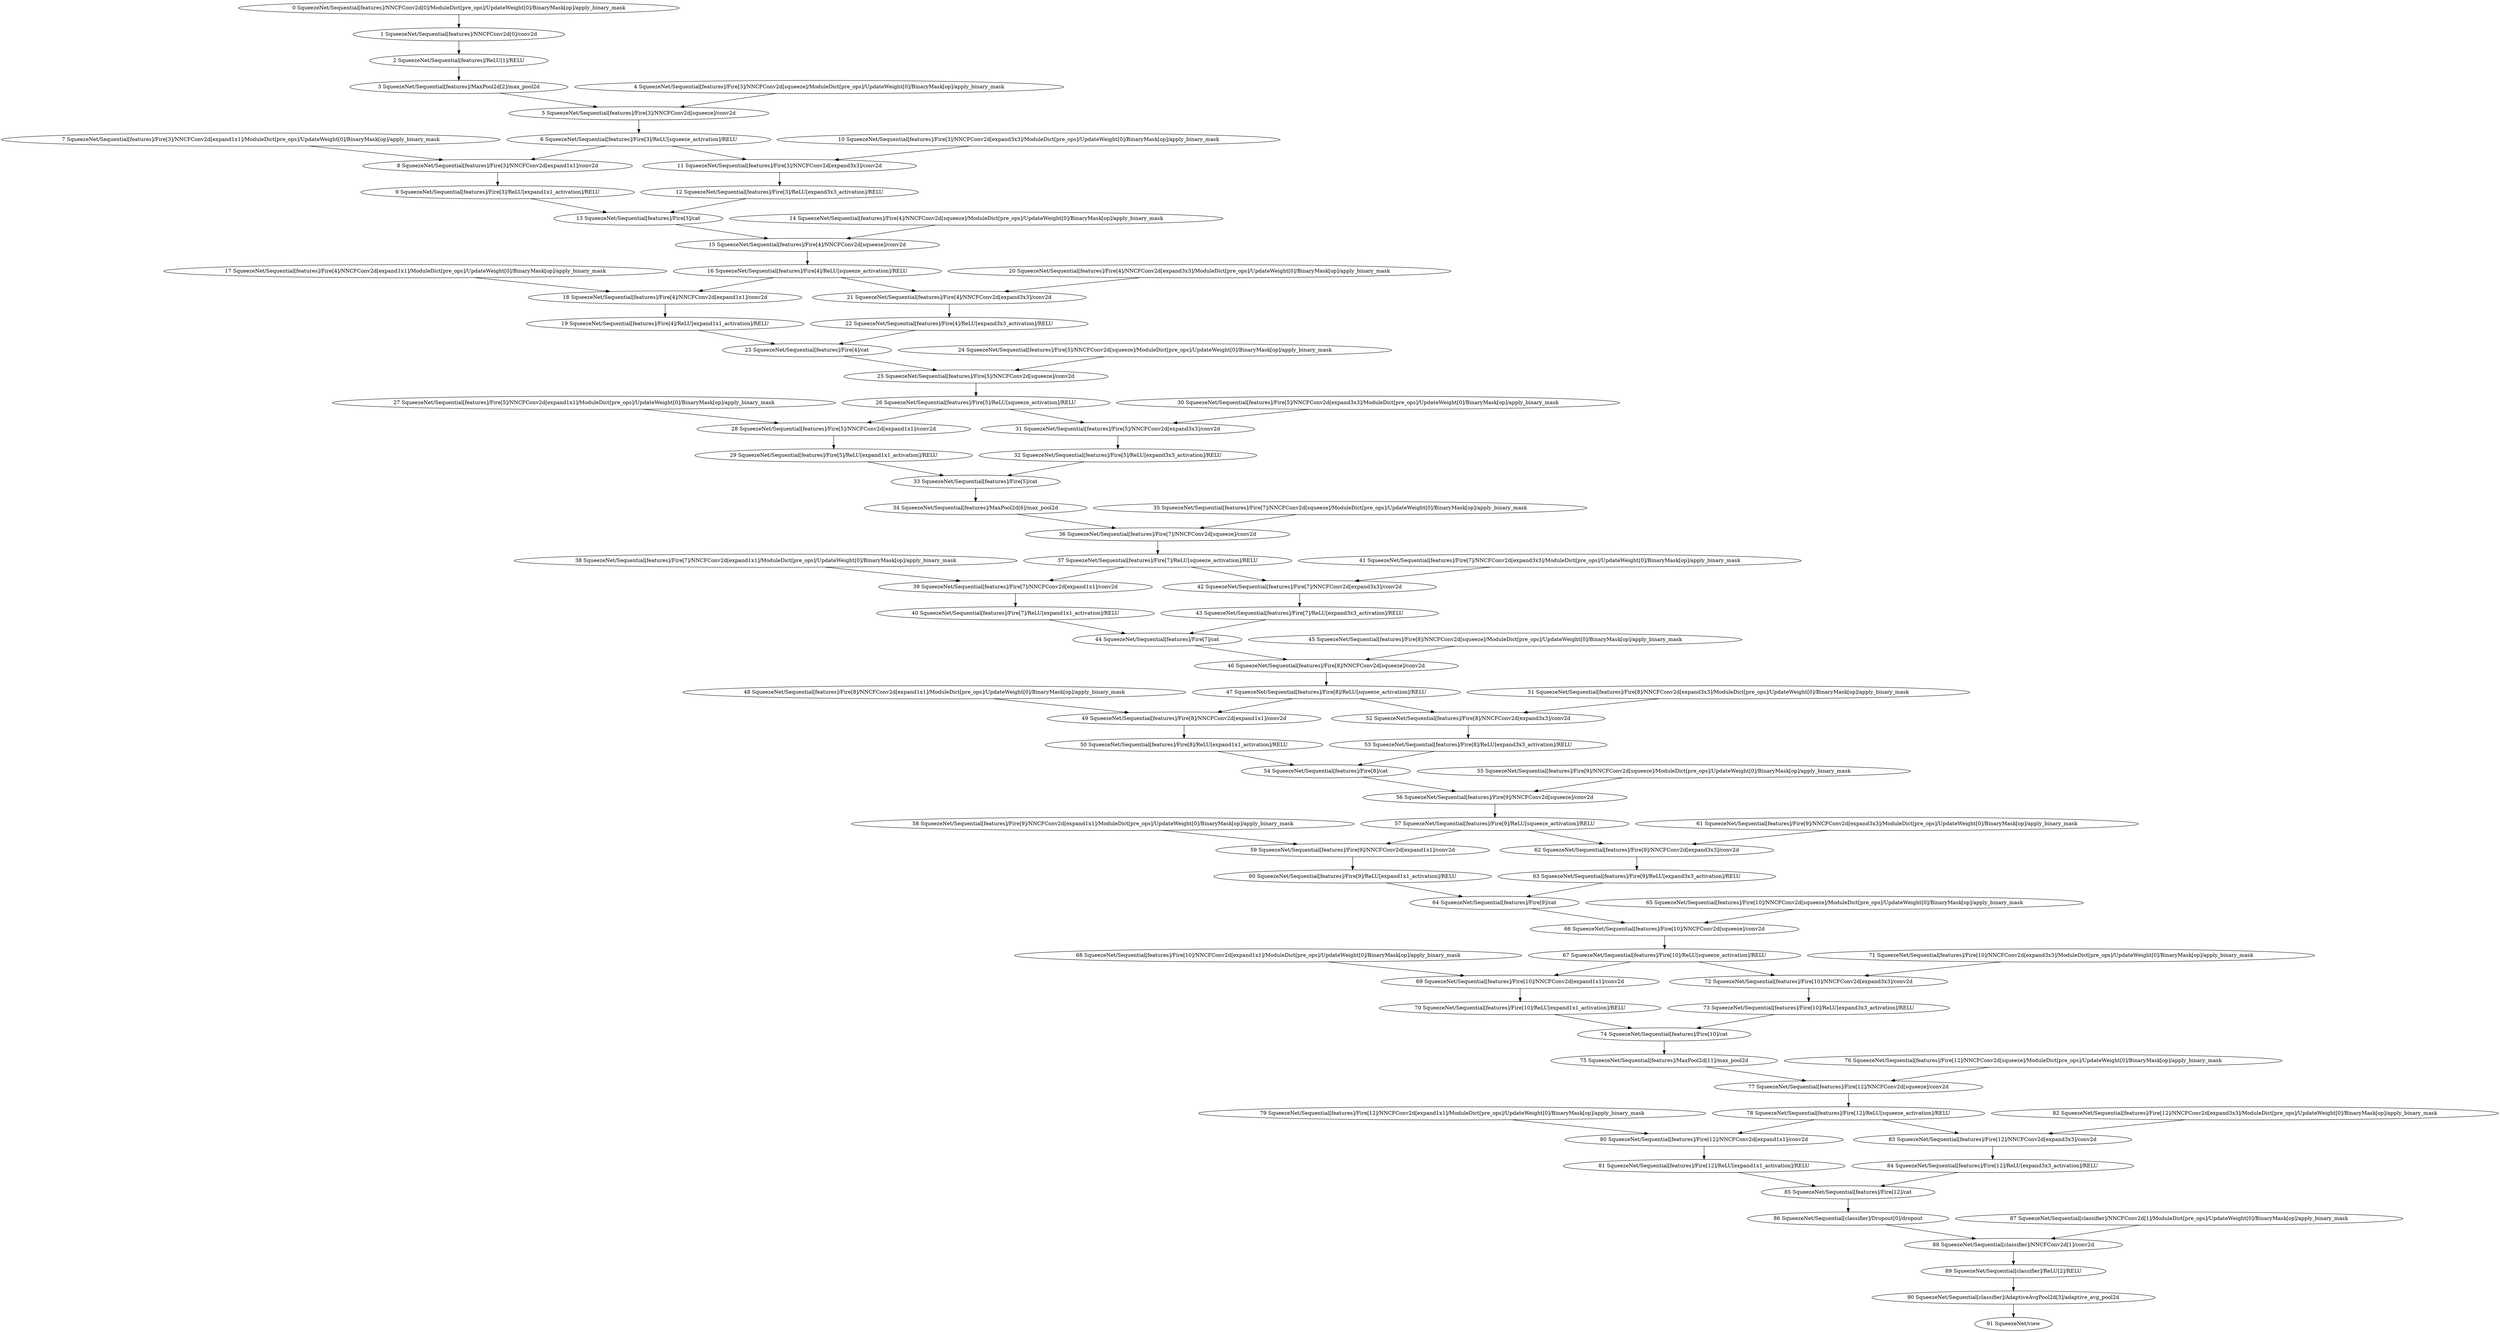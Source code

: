 strict digraph  {
"0 SqueezeNet/Sequential[features]/NNCFConv2d[0]/ModuleDict[pre_ops]/UpdateWeight[0]/BinaryMask[op]/apply_binary_mask" [id=0, scope="SqueezeNet/Sequential[features]/NNCFConv2d[0]/ModuleDict[pre_ops]/UpdateWeight[0]/BinaryMask[op]", type=apply_binary_mask];
"1 SqueezeNet/Sequential[features]/NNCFConv2d[0]/conv2d" [id=1, scope="SqueezeNet/Sequential[features]/NNCFConv2d[0]", type=conv2d];
"2 SqueezeNet/Sequential[features]/ReLU[1]/RELU" [id=2, scope="SqueezeNet/Sequential[features]/ReLU[1]", type=RELU];
"3 SqueezeNet/Sequential[features]/MaxPool2d[2]/max_pool2d" [id=3, scope="SqueezeNet/Sequential[features]/MaxPool2d[2]", type=max_pool2d];
"4 SqueezeNet/Sequential[features]/Fire[3]/NNCFConv2d[squeeze]/ModuleDict[pre_ops]/UpdateWeight[0]/BinaryMask[op]/apply_binary_mask" [id=4, scope="SqueezeNet/Sequential[features]/Fire[3]/NNCFConv2d[squeeze]/ModuleDict[pre_ops]/UpdateWeight[0]/BinaryMask[op]", type=apply_binary_mask];
"5 SqueezeNet/Sequential[features]/Fire[3]/NNCFConv2d[squeeze]/conv2d" [id=5, scope="SqueezeNet/Sequential[features]/Fire[3]/NNCFConv2d[squeeze]", type=conv2d];
"6 SqueezeNet/Sequential[features]/Fire[3]/ReLU[squeeze_activation]/RELU" [id=6, scope="SqueezeNet/Sequential[features]/Fire[3]/ReLU[squeeze_activation]", type=RELU];
"7 SqueezeNet/Sequential[features]/Fire[3]/NNCFConv2d[expand1x1]/ModuleDict[pre_ops]/UpdateWeight[0]/BinaryMask[op]/apply_binary_mask" [id=7, scope="SqueezeNet/Sequential[features]/Fire[3]/NNCFConv2d[expand1x1]/ModuleDict[pre_ops]/UpdateWeight[0]/BinaryMask[op]", type=apply_binary_mask];
"8 SqueezeNet/Sequential[features]/Fire[3]/NNCFConv2d[expand1x1]/conv2d" [id=8, scope="SqueezeNet/Sequential[features]/Fire[3]/NNCFConv2d[expand1x1]", type=conv2d];
"9 SqueezeNet/Sequential[features]/Fire[3]/ReLU[expand1x1_activation]/RELU" [id=9, scope="SqueezeNet/Sequential[features]/Fire[3]/ReLU[expand1x1_activation]", type=RELU];
"10 SqueezeNet/Sequential[features]/Fire[3]/NNCFConv2d[expand3x3]/ModuleDict[pre_ops]/UpdateWeight[0]/BinaryMask[op]/apply_binary_mask" [id=10, scope="SqueezeNet/Sequential[features]/Fire[3]/NNCFConv2d[expand3x3]/ModuleDict[pre_ops]/UpdateWeight[0]/BinaryMask[op]", type=apply_binary_mask];
"11 SqueezeNet/Sequential[features]/Fire[3]/NNCFConv2d[expand3x3]/conv2d" [id=11, scope="SqueezeNet/Sequential[features]/Fire[3]/NNCFConv2d[expand3x3]", type=conv2d];
"12 SqueezeNet/Sequential[features]/Fire[3]/ReLU[expand3x3_activation]/RELU" [id=12, scope="SqueezeNet/Sequential[features]/Fire[3]/ReLU[expand3x3_activation]", type=RELU];
"13 SqueezeNet/Sequential[features]/Fire[3]/cat" [id=13, scope="SqueezeNet/Sequential[features]/Fire[3]", type=cat];
"14 SqueezeNet/Sequential[features]/Fire[4]/NNCFConv2d[squeeze]/ModuleDict[pre_ops]/UpdateWeight[0]/BinaryMask[op]/apply_binary_mask" [id=14, scope="SqueezeNet/Sequential[features]/Fire[4]/NNCFConv2d[squeeze]/ModuleDict[pre_ops]/UpdateWeight[0]/BinaryMask[op]", type=apply_binary_mask];
"15 SqueezeNet/Sequential[features]/Fire[4]/NNCFConv2d[squeeze]/conv2d" [id=15, scope="SqueezeNet/Sequential[features]/Fire[4]/NNCFConv2d[squeeze]", type=conv2d];
"16 SqueezeNet/Sequential[features]/Fire[4]/ReLU[squeeze_activation]/RELU" [id=16, scope="SqueezeNet/Sequential[features]/Fire[4]/ReLU[squeeze_activation]", type=RELU];
"17 SqueezeNet/Sequential[features]/Fire[4]/NNCFConv2d[expand1x1]/ModuleDict[pre_ops]/UpdateWeight[0]/BinaryMask[op]/apply_binary_mask" [id=17, scope="SqueezeNet/Sequential[features]/Fire[4]/NNCFConv2d[expand1x1]/ModuleDict[pre_ops]/UpdateWeight[0]/BinaryMask[op]", type=apply_binary_mask];
"18 SqueezeNet/Sequential[features]/Fire[4]/NNCFConv2d[expand1x1]/conv2d" [id=18, scope="SqueezeNet/Sequential[features]/Fire[4]/NNCFConv2d[expand1x1]", type=conv2d];
"19 SqueezeNet/Sequential[features]/Fire[4]/ReLU[expand1x1_activation]/RELU" [id=19, scope="SqueezeNet/Sequential[features]/Fire[4]/ReLU[expand1x1_activation]", type=RELU];
"20 SqueezeNet/Sequential[features]/Fire[4]/NNCFConv2d[expand3x3]/ModuleDict[pre_ops]/UpdateWeight[0]/BinaryMask[op]/apply_binary_mask" [id=20, scope="SqueezeNet/Sequential[features]/Fire[4]/NNCFConv2d[expand3x3]/ModuleDict[pre_ops]/UpdateWeight[0]/BinaryMask[op]", type=apply_binary_mask];
"21 SqueezeNet/Sequential[features]/Fire[4]/NNCFConv2d[expand3x3]/conv2d" [id=21, scope="SqueezeNet/Sequential[features]/Fire[4]/NNCFConv2d[expand3x3]", type=conv2d];
"22 SqueezeNet/Sequential[features]/Fire[4]/ReLU[expand3x3_activation]/RELU" [id=22, scope="SqueezeNet/Sequential[features]/Fire[4]/ReLU[expand3x3_activation]", type=RELU];
"23 SqueezeNet/Sequential[features]/Fire[4]/cat" [id=23, scope="SqueezeNet/Sequential[features]/Fire[4]", type=cat];
"24 SqueezeNet/Sequential[features]/Fire[5]/NNCFConv2d[squeeze]/ModuleDict[pre_ops]/UpdateWeight[0]/BinaryMask[op]/apply_binary_mask" [id=24, scope="SqueezeNet/Sequential[features]/Fire[5]/NNCFConv2d[squeeze]/ModuleDict[pre_ops]/UpdateWeight[0]/BinaryMask[op]", type=apply_binary_mask];
"25 SqueezeNet/Sequential[features]/Fire[5]/NNCFConv2d[squeeze]/conv2d" [id=25, scope="SqueezeNet/Sequential[features]/Fire[5]/NNCFConv2d[squeeze]", type=conv2d];
"26 SqueezeNet/Sequential[features]/Fire[5]/ReLU[squeeze_activation]/RELU" [id=26, scope="SqueezeNet/Sequential[features]/Fire[5]/ReLU[squeeze_activation]", type=RELU];
"27 SqueezeNet/Sequential[features]/Fire[5]/NNCFConv2d[expand1x1]/ModuleDict[pre_ops]/UpdateWeight[0]/BinaryMask[op]/apply_binary_mask" [id=27, scope="SqueezeNet/Sequential[features]/Fire[5]/NNCFConv2d[expand1x1]/ModuleDict[pre_ops]/UpdateWeight[0]/BinaryMask[op]", type=apply_binary_mask];
"28 SqueezeNet/Sequential[features]/Fire[5]/NNCFConv2d[expand1x1]/conv2d" [id=28, scope="SqueezeNet/Sequential[features]/Fire[5]/NNCFConv2d[expand1x1]", type=conv2d];
"29 SqueezeNet/Sequential[features]/Fire[5]/ReLU[expand1x1_activation]/RELU" [id=29, scope="SqueezeNet/Sequential[features]/Fire[5]/ReLU[expand1x1_activation]", type=RELU];
"30 SqueezeNet/Sequential[features]/Fire[5]/NNCFConv2d[expand3x3]/ModuleDict[pre_ops]/UpdateWeight[0]/BinaryMask[op]/apply_binary_mask" [id=30, scope="SqueezeNet/Sequential[features]/Fire[5]/NNCFConv2d[expand3x3]/ModuleDict[pre_ops]/UpdateWeight[0]/BinaryMask[op]", type=apply_binary_mask];
"31 SqueezeNet/Sequential[features]/Fire[5]/NNCFConv2d[expand3x3]/conv2d" [id=31, scope="SqueezeNet/Sequential[features]/Fire[5]/NNCFConv2d[expand3x3]", type=conv2d];
"32 SqueezeNet/Sequential[features]/Fire[5]/ReLU[expand3x3_activation]/RELU" [id=32, scope="SqueezeNet/Sequential[features]/Fire[5]/ReLU[expand3x3_activation]", type=RELU];
"33 SqueezeNet/Sequential[features]/Fire[5]/cat" [id=33, scope="SqueezeNet/Sequential[features]/Fire[5]", type=cat];
"34 SqueezeNet/Sequential[features]/MaxPool2d[6]/max_pool2d" [id=34, scope="SqueezeNet/Sequential[features]/MaxPool2d[6]", type=max_pool2d];
"35 SqueezeNet/Sequential[features]/Fire[7]/NNCFConv2d[squeeze]/ModuleDict[pre_ops]/UpdateWeight[0]/BinaryMask[op]/apply_binary_mask" [id=35, scope="SqueezeNet/Sequential[features]/Fire[7]/NNCFConv2d[squeeze]/ModuleDict[pre_ops]/UpdateWeight[0]/BinaryMask[op]", type=apply_binary_mask];
"36 SqueezeNet/Sequential[features]/Fire[7]/NNCFConv2d[squeeze]/conv2d" [id=36, scope="SqueezeNet/Sequential[features]/Fire[7]/NNCFConv2d[squeeze]", type=conv2d];
"37 SqueezeNet/Sequential[features]/Fire[7]/ReLU[squeeze_activation]/RELU" [id=37, scope="SqueezeNet/Sequential[features]/Fire[7]/ReLU[squeeze_activation]", type=RELU];
"38 SqueezeNet/Sequential[features]/Fire[7]/NNCFConv2d[expand1x1]/ModuleDict[pre_ops]/UpdateWeight[0]/BinaryMask[op]/apply_binary_mask" [id=38, scope="SqueezeNet/Sequential[features]/Fire[7]/NNCFConv2d[expand1x1]/ModuleDict[pre_ops]/UpdateWeight[0]/BinaryMask[op]", type=apply_binary_mask];
"39 SqueezeNet/Sequential[features]/Fire[7]/NNCFConv2d[expand1x1]/conv2d" [id=39, scope="SqueezeNet/Sequential[features]/Fire[7]/NNCFConv2d[expand1x1]", type=conv2d];
"40 SqueezeNet/Sequential[features]/Fire[7]/ReLU[expand1x1_activation]/RELU" [id=40, scope="SqueezeNet/Sequential[features]/Fire[7]/ReLU[expand1x1_activation]", type=RELU];
"41 SqueezeNet/Sequential[features]/Fire[7]/NNCFConv2d[expand3x3]/ModuleDict[pre_ops]/UpdateWeight[0]/BinaryMask[op]/apply_binary_mask" [id=41, scope="SqueezeNet/Sequential[features]/Fire[7]/NNCFConv2d[expand3x3]/ModuleDict[pre_ops]/UpdateWeight[0]/BinaryMask[op]", type=apply_binary_mask];
"42 SqueezeNet/Sequential[features]/Fire[7]/NNCFConv2d[expand3x3]/conv2d" [id=42, scope="SqueezeNet/Sequential[features]/Fire[7]/NNCFConv2d[expand3x3]", type=conv2d];
"43 SqueezeNet/Sequential[features]/Fire[7]/ReLU[expand3x3_activation]/RELU" [id=43, scope="SqueezeNet/Sequential[features]/Fire[7]/ReLU[expand3x3_activation]", type=RELU];
"44 SqueezeNet/Sequential[features]/Fire[7]/cat" [id=44, scope="SqueezeNet/Sequential[features]/Fire[7]", type=cat];
"45 SqueezeNet/Sequential[features]/Fire[8]/NNCFConv2d[squeeze]/ModuleDict[pre_ops]/UpdateWeight[0]/BinaryMask[op]/apply_binary_mask" [id=45, scope="SqueezeNet/Sequential[features]/Fire[8]/NNCFConv2d[squeeze]/ModuleDict[pre_ops]/UpdateWeight[0]/BinaryMask[op]", type=apply_binary_mask];
"46 SqueezeNet/Sequential[features]/Fire[8]/NNCFConv2d[squeeze]/conv2d" [id=46, scope="SqueezeNet/Sequential[features]/Fire[8]/NNCFConv2d[squeeze]", type=conv2d];
"47 SqueezeNet/Sequential[features]/Fire[8]/ReLU[squeeze_activation]/RELU" [id=47, scope="SqueezeNet/Sequential[features]/Fire[8]/ReLU[squeeze_activation]", type=RELU];
"48 SqueezeNet/Sequential[features]/Fire[8]/NNCFConv2d[expand1x1]/ModuleDict[pre_ops]/UpdateWeight[0]/BinaryMask[op]/apply_binary_mask" [id=48, scope="SqueezeNet/Sequential[features]/Fire[8]/NNCFConv2d[expand1x1]/ModuleDict[pre_ops]/UpdateWeight[0]/BinaryMask[op]", type=apply_binary_mask];
"49 SqueezeNet/Sequential[features]/Fire[8]/NNCFConv2d[expand1x1]/conv2d" [id=49, scope="SqueezeNet/Sequential[features]/Fire[8]/NNCFConv2d[expand1x1]", type=conv2d];
"50 SqueezeNet/Sequential[features]/Fire[8]/ReLU[expand1x1_activation]/RELU" [id=50, scope="SqueezeNet/Sequential[features]/Fire[8]/ReLU[expand1x1_activation]", type=RELU];
"51 SqueezeNet/Sequential[features]/Fire[8]/NNCFConv2d[expand3x3]/ModuleDict[pre_ops]/UpdateWeight[0]/BinaryMask[op]/apply_binary_mask" [id=51, scope="SqueezeNet/Sequential[features]/Fire[8]/NNCFConv2d[expand3x3]/ModuleDict[pre_ops]/UpdateWeight[0]/BinaryMask[op]", type=apply_binary_mask];
"52 SqueezeNet/Sequential[features]/Fire[8]/NNCFConv2d[expand3x3]/conv2d" [id=52, scope="SqueezeNet/Sequential[features]/Fire[8]/NNCFConv2d[expand3x3]", type=conv2d];
"53 SqueezeNet/Sequential[features]/Fire[8]/ReLU[expand3x3_activation]/RELU" [id=53, scope="SqueezeNet/Sequential[features]/Fire[8]/ReLU[expand3x3_activation]", type=RELU];
"54 SqueezeNet/Sequential[features]/Fire[8]/cat" [id=54, scope="SqueezeNet/Sequential[features]/Fire[8]", type=cat];
"55 SqueezeNet/Sequential[features]/Fire[9]/NNCFConv2d[squeeze]/ModuleDict[pre_ops]/UpdateWeight[0]/BinaryMask[op]/apply_binary_mask" [id=55, scope="SqueezeNet/Sequential[features]/Fire[9]/NNCFConv2d[squeeze]/ModuleDict[pre_ops]/UpdateWeight[0]/BinaryMask[op]", type=apply_binary_mask];
"56 SqueezeNet/Sequential[features]/Fire[9]/NNCFConv2d[squeeze]/conv2d" [id=56, scope="SqueezeNet/Sequential[features]/Fire[9]/NNCFConv2d[squeeze]", type=conv2d];
"57 SqueezeNet/Sequential[features]/Fire[9]/ReLU[squeeze_activation]/RELU" [id=57, scope="SqueezeNet/Sequential[features]/Fire[9]/ReLU[squeeze_activation]", type=RELU];
"58 SqueezeNet/Sequential[features]/Fire[9]/NNCFConv2d[expand1x1]/ModuleDict[pre_ops]/UpdateWeight[0]/BinaryMask[op]/apply_binary_mask" [id=58, scope="SqueezeNet/Sequential[features]/Fire[9]/NNCFConv2d[expand1x1]/ModuleDict[pre_ops]/UpdateWeight[0]/BinaryMask[op]", type=apply_binary_mask];
"59 SqueezeNet/Sequential[features]/Fire[9]/NNCFConv2d[expand1x1]/conv2d" [id=59, scope="SqueezeNet/Sequential[features]/Fire[9]/NNCFConv2d[expand1x1]", type=conv2d];
"60 SqueezeNet/Sequential[features]/Fire[9]/ReLU[expand1x1_activation]/RELU" [id=60, scope="SqueezeNet/Sequential[features]/Fire[9]/ReLU[expand1x1_activation]", type=RELU];
"61 SqueezeNet/Sequential[features]/Fire[9]/NNCFConv2d[expand3x3]/ModuleDict[pre_ops]/UpdateWeight[0]/BinaryMask[op]/apply_binary_mask" [id=61, scope="SqueezeNet/Sequential[features]/Fire[9]/NNCFConv2d[expand3x3]/ModuleDict[pre_ops]/UpdateWeight[0]/BinaryMask[op]", type=apply_binary_mask];
"62 SqueezeNet/Sequential[features]/Fire[9]/NNCFConv2d[expand3x3]/conv2d" [id=62, scope="SqueezeNet/Sequential[features]/Fire[9]/NNCFConv2d[expand3x3]", type=conv2d];
"63 SqueezeNet/Sequential[features]/Fire[9]/ReLU[expand3x3_activation]/RELU" [id=63, scope="SqueezeNet/Sequential[features]/Fire[9]/ReLU[expand3x3_activation]", type=RELU];
"64 SqueezeNet/Sequential[features]/Fire[9]/cat" [id=64, scope="SqueezeNet/Sequential[features]/Fire[9]", type=cat];
"65 SqueezeNet/Sequential[features]/Fire[10]/NNCFConv2d[squeeze]/ModuleDict[pre_ops]/UpdateWeight[0]/BinaryMask[op]/apply_binary_mask" [id=65, scope="SqueezeNet/Sequential[features]/Fire[10]/NNCFConv2d[squeeze]/ModuleDict[pre_ops]/UpdateWeight[0]/BinaryMask[op]", type=apply_binary_mask];
"66 SqueezeNet/Sequential[features]/Fire[10]/NNCFConv2d[squeeze]/conv2d" [id=66, scope="SqueezeNet/Sequential[features]/Fire[10]/NNCFConv2d[squeeze]", type=conv2d];
"67 SqueezeNet/Sequential[features]/Fire[10]/ReLU[squeeze_activation]/RELU" [id=67, scope="SqueezeNet/Sequential[features]/Fire[10]/ReLU[squeeze_activation]", type=RELU];
"68 SqueezeNet/Sequential[features]/Fire[10]/NNCFConv2d[expand1x1]/ModuleDict[pre_ops]/UpdateWeight[0]/BinaryMask[op]/apply_binary_mask" [id=68, scope="SqueezeNet/Sequential[features]/Fire[10]/NNCFConv2d[expand1x1]/ModuleDict[pre_ops]/UpdateWeight[0]/BinaryMask[op]", type=apply_binary_mask];
"69 SqueezeNet/Sequential[features]/Fire[10]/NNCFConv2d[expand1x1]/conv2d" [id=69, scope="SqueezeNet/Sequential[features]/Fire[10]/NNCFConv2d[expand1x1]", type=conv2d];
"70 SqueezeNet/Sequential[features]/Fire[10]/ReLU[expand1x1_activation]/RELU" [id=70, scope="SqueezeNet/Sequential[features]/Fire[10]/ReLU[expand1x1_activation]", type=RELU];
"71 SqueezeNet/Sequential[features]/Fire[10]/NNCFConv2d[expand3x3]/ModuleDict[pre_ops]/UpdateWeight[0]/BinaryMask[op]/apply_binary_mask" [id=71, scope="SqueezeNet/Sequential[features]/Fire[10]/NNCFConv2d[expand3x3]/ModuleDict[pre_ops]/UpdateWeight[0]/BinaryMask[op]", type=apply_binary_mask];
"72 SqueezeNet/Sequential[features]/Fire[10]/NNCFConv2d[expand3x3]/conv2d" [id=72, scope="SqueezeNet/Sequential[features]/Fire[10]/NNCFConv2d[expand3x3]", type=conv2d];
"73 SqueezeNet/Sequential[features]/Fire[10]/ReLU[expand3x3_activation]/RELU" [id=73, scope="SqueezeNet/Sequential[features]/Fire[10]/ReLU[expand3x3_activation]", type=RELU];
"74 SqueezeNet/Sequential[features]/Fire[10]/cat" [id=74, scope="SqueezeNet/Sequential[features]/Fire[10]", type=cat];
"75 SqueezeNet/Sequential[features]/MaxPool2d[11]/max_pool2d" [id=75, scope="SqueezeNet/Sequential[features]/MaxPool2d[11]", type=max_pool2d];
"76 SqueezeNet/Sequential[features]/Fire[12]/NNCFConv2d[squeeze]/ModuleDict[pre_ops]/UpdateWeight[0]/BinaryMask[op]/apply_binary_mask" [id=76, scope="SqueezeNet/Sequential[features]/Fire[12]/NNCFConv2d[squeeze]/ModuleDict[pre_ops]/UpdateWeight[0]/BinaryMask[op]", type=apply_binary_mask];
"77 SqueezeNet/Sequential[features]/Fire[12]/NNCFConv2d[squeeze]/conv2d" [id=77, scope="SqueezeNet/Sequential[features]/Fire[12]/NNCFConv2d[squeeze]", type=conv2d];
"78 SqueezeNet/Sequential[features]/Fire[12]/ReLU[squeeze_activation]/RELU" [id=78, scope="SqueezeNet/Sequential[features]/Fire[12]/ReLU[squeeze_activation]", type=RELU];
"79 SqueezeNet/Sequential[features]/Fire[12]/NNCFConv2d[expand1x1]/ModuleDict[pre_ops]/UpdateWeight[0]/BinaryMask[op]/apply_binary_mask" [id=79, scope="SqueezeNet/Sequential[features]/Fire[12]/NNCFConv2d[expand1x1]/ModuleDict[pre_ops]/UpdateWeight[0]/BinaryMask[op]", type=apply_binary_mask];
"80 SqueezeNet/Sequential[features]/Fire[12]/NNCFConv2d[expand1x1]/conv2d" [id=80, scope="SqueezeNet/Sequential[features]/Fire[12]/NNCFConv2d[expand1x1]", type=conv2d];
"81 SqueezeNet/Sequential[features]/Fire[12]/ReLU[expand1x1_activation]/RELU" [id=81, scope="SqueezeNet/Sequential[features]/Fire[12]/ReLU[expand1x1_activation]", type=RELU];
"82 SqueezeNet/Sequential[features]/Fire[12]/NNCFConv2d[expand3x3]/ModuleDict[pre_ops]/UpdateWeight[0]/BinaryMask[op]/apply_binary_mask" [id=82, scope="SqueezeNet/Sequential[features]/Fire[12]/NNCFConv2d[expand3x3]/ModuleDict[pre_ops]/UpdateWeight[0]/BinaryMask[op]", type=apply_binary_mask];
"83 SqueezeNet/Sequential[features]/Fire[12]/NNCFConv2d[expand3x3]/conv2d" [id=83, scope="SqueezeNet/Sequential[features]/Fire[12]/NNCFConv2d[expand3x3]", type=conv2d];
"84 SqueezeNet/Sequential[features]/Fire[12]/ReLU[expand3x3_activation]/RELU" [id=84, scope="SqueezeNet/Sequential[features]/Fire[12]/ReLU[expand3x3_activation]", type=RELU];
"85 SqueezeNet/Sequential[features]/Fire[12]/cat" [id=85, scope="SqueezeNet/Sequential[features]/Fire[12]", type=cat];
"86 SqueezeNet/Sequential[classifier]/Dropout[0]/dropout" [id=86, scope="SqueezeNet/Sequential[classifier]/Dropout[0]", type=dropout];
"87 SqueezeNet/Sequential[classifier]/NNCFConv2d[1]/ModuleDict[pre_ops]/UpdateWeight[0]/BinaryMask[op]/apply_binary_mask" [id=87, scope="SqueezeNet/Sequential[classifier]/NNCFConv2d[1]/ModuleDict[pre_ops]/UpdateWeight[0]/BinaryMask[op]", type=apply_binary_mask];
"88 SqueezeNet/Sequential[classifier]/NNCFConv2d[1]/conv2d" [id=88, scope="SqueezeNet/Sequential[classifier]/NNCFConv2d[1]", type=conv2d];
"89 SqueezeNet/Sequential[classifier]/ReLU[2]/RELU" [id=89, scope="SqueezeNet/Sequential[classifier]/ReLU[2]", type=RELU];
"90 SqueezeNet/Sequential[classifier]/AdaptiveAvgPool2d[3]/adaptive_avg_pool2d" [id=90, scope="SqueezeNet/Sequential[classifier]/AdaptiveAvgPool2d[3]", type=adaptive_avg_pool2d];
"91 SqueezeNet/view" [id=91, scope=SqueezeNet, type=view];
"0 SqueezeNet/Sequential[features]/NNCFConv2d[0]/ModuleDict[pre_ops]/UpdateWeight[0]/BinaryMask[op]/apply_binary_mask" -> "1 SqueezeNet/Sequential[features]/NNCFConv2d[0]/conv2d";
"1 SqueezeNet/Sequential[features]/NNCFConv2d[0]/conv2d" -> "2 SqueezeNet/Sequential[features]/ReLU[1]/RELU";
"2 SqueezeNet/Sequential[features]/ReLU[1]/RELU" -> "3 SqueezeNet/Sequential[features]/MaxPool2d[2]/max_pool2d";
"3 SqueezeNet/Sequential[features]/MaxPool2d[2]/max_pool2d" -> "5 SqueezeNet/Sequential[features]/Fire[3]/NNCFConv2d[squeeze]/conv2d";
"4 SqueezeNet/Sequential[features]/Fire[3]/NNCFConv2d[squeeze]/ModuleDict[pre_ops]/UpdateWeight[0]/BinaryMask[op]/apply_binary_mask" -> "5 SqueezeNet/Sequential[features]/Fire[3]/NNCFConv2d[squeeze]/conv2d";
"5 SqueezeNet/Sequential[features]/Fire[3]/NNCFConv2d[squeeze]/conv2d" -> "6 SqueezeNet/Sequential[features]/Fire[3]/ReLU[squeeze_activation]/RELU";
"6 SqueezeNet/Sequential[features]/Fire[3]/ReLU[squeeze_activation]/RELU" -> "8 SqueezeNet/Sequential[features]/Fire[3]/NNCFConv2d[expand1x1]/conv2d";
"7 SqueezeNet/Sequential[features]/Fire[3]/NNCFConv2d[expand1x1]/ModuleDict[pre_ops]/UpdateWeight[0]/BinaryMask[op]/apply_binary_mask" -> "8 SqueezeNet/Sequential[features]/Fire[3]/NNCFConv2d[expand1x1]/conv2d";
"8 SqueezeNet/Sequential[features]/Fire[3]/NNCFConv2d[expand1x1]/conv2d" -> "9 SqueezeNet/Sequential[features]/Fire[3]/ReLU[expand1x1_activation]/RELU";
"6 SqueezeNet/Sequential[features]/Fire[3]/ReLU[squeeze_activation]/RELU" -> "11 SqueezeNet/Sequential[features]/Fire[3]/NNCFConv2d[expand3x3]/conv2d";
"9 SqueezeNet/Sequential[features]/Fire[3]/ReLU[expand1x1_activation]/RELU" -> "13 SqueezeNet/Sequential[features]/Fire[3]/cat";
"10 SqueezeNet/Sequential[features]/Fire[3]/NNCFConv2d[expand3x3]/ModuleDict[pre_ops]/UpdateWeight[0]/BinaryMask[op]/apply_binary_mask" -> "11 SqueezeNet/Sequential[features]/Fire[3]/NNCFConv2d[expand3x3]/conv2d";
"11 SqueezeNet/Sequential[features]/Fire[3]/NNCFConv2d[expand3x3]/conv2d" -> "12 SqueezeNet/Sequential[features]/Fire[3]/ReLU[expand3x3_activation]/RELU";
"12 SqueezeNet/Sequential[features]/Fire[3]/ReLU[expand3x3_activation]/RELU" -> "13 SqueezeNet/Sequential[features]/Fire[3]/cat";
"13 SqueezeNet/Sequential[features]/Fire[3]/cat" -> "15 SqueezeNet/Sequential[features]/Fire[4]/NNCFConv2d[squeeze]/conv2d";
"14 SqueezeNet/Sequential[features]/Fire[4]/NNCFConv2d[squeeze]/ModuleDict[pre_ops]/UpdateWeight[0]/BinaryMask[op]/apply_binary_mask" -> "15 SqueezeNet/Sequential[features]/Fire[4]/NNCFConv2d[squeeze]/conv2d";
"15 SqueezeNet/Sequential[features]/Fire[4]/NNCFConv2d[squeeze]/conv2d" -> "16 SqueezeNet/Sequential[features]/Fire[4]/ReLU[squeeze_activation]/RELU";
"16 SqueezeNet/Sequential[features]/Fire[4]/ReLU[squeeze_activation]/RELU" -> "18 SqueezeNet/Sequential[features]/Fire[4]/NNCFConv2d[expand1x1]/conv2d";
"16 SqueezeNet/Sequential[features]/Fire[4]/ReLU[squeeze_activation]/RELU" -> "21 SqueezeNet/Sequential[features]/Fire[4]/NNCFConv2d[expand3x3]/conv2d";
"17 SqueezeNet/Sequential[features]/Fire[4]/NNCFConv2d[expand1x1]/ModuleDict[pre_ops]/UpdateWeight[0]/BinaryMask[op]/apply_binary_mask" -> "18 SqueezeNet/Sequential[features]/Fire[4]/NNCFConv2d[expand1x1]/conv2d";
"18 SqueezeNet/Sequential[features]/Fire[4]/NNCFConv2d[expand1x1]/conv2d" -> "19 SqueezeNet/Sequential[features]/Fire[4]/ReLU[expand1x1_activation]/RELU";
"19 SqueezeNet/Sequential[features]/Fire[4]/ReLU[expand1x1_activation]/RELU" -> "23 SqueezeNet/Sequential[features]/Fire[4]/cat";
"20 SqueezeNet/Sequential[features]/Fire[4]/NNCFConv2d[expand3x3]/ModuleDict[pre_ops]/UpdateWeight[0]/BinaryMask[op]/apply_binary_mask" -> "21 SqueezeNet/Sequential[features]/Fire[4]/NNCFConv2d[expand3x3]/conv2d";
"21 SqueezeNet/Sequential[features]/Fire[4]/NNCFConv2d[expand3x3]/conv2d" -> "22 SqueezeNet/Sequential[features]/Fire[4]/ReLU[expand3x3_activation]/RELU";
"22 SqueezeNet/Sequential[features]/Fire[4]/ReLU[expand3x3_activation]/RELU" -> "23 SqueezeNet/Sequential[features]/Fire[4]/cat";
"23 SqueezeNet/Sequential[features]/Fire[4]/cat" -> "25 SqueezeNet/Sequential[features]/Fire[5]/NNCFConv2d[squeeze]/conv2d";
"24 SqueezeNet/Sequential[features]/Fire[5]/NNCFConv2d[squeeze]/ModuleDict[pre_ops]/UpdateWeight[0]/BinaryMask[op]/apply_binary_mask" -> "25 SqueezeNet/Sequential[features]/Fire[5]/NNCFConv2d[squeeze]/conv2d";
"25 SqueezeNet/Sequential[features]/Fire[5]/NNCFConv2d[squeeze]/conv2d" -> "26 SqueezeNet/Sequential[features]/Fire[5]/ReLU[squeeze_activation]/RELU";
"26 SqueezeNet/Sequential[features]/Fire[5]/ReLU[squeeze_activation]/RELU" -> "28 SqueezeNet/Sequential[features]/Fire[5]/NNCFConv2d[expand1x1]/conv2d";
"26 SqueezeNet/Sequential[features]/Fire[5]/ReLU[squeeze_activation]/RELU" -> "31 SqueezeNet/Sequential[features]/Fire[5]/NNCFConv2d[expand3x3]/conv2d";
"27 SqueezeNet/Sequential[features]/Fire[5]/NNCFConv2d[expand1x1]/ModuleDict[pre_ops]/UpdateWeight[0]/BinaryMask[op]/apply_binary_mask" -> "28 SqueezeNet/Sequential[features]/Fire[5]/NNCFConv2d[expand1x1]/conv2d";
"28 SqueezeNet/Sequential[features]/Fire[5]/NNCFConv2d[expand1x1]/conv2d" -> "29 SqueezeNet/Sequential[features]/Fire[5]/ReLU[expand1x1_activation]/RELU";
"29 SqueezeNet/Sequential[features]/Fire[5]/ReLU[expand1x1_activation]/RELU" -> "33 SqueezeNet/Sequential[features]/Fire[5]/cat";
"30 SqueezeNet/Sequential[features]/Fire[5]/NNCFConv2d[expand3x3]/ModuleDict[pre_ops]/UpdateWeight[0]/BinaryMask[op]/apply_binary_mask" -> "31 SqueezeNet/Sequential[features]/Fire[5]/NNCFConv2d[expand3x3]/conv2d";
"31 SqueezeNet/Sequential[features]/Fire[5]/NNCFConv2d[expand3x3]/conv2d" -> "32 SqueezeNet/Sequential[features]/Fire[5]/ReLU[expand3x3_activation]/RELU";
"32 SqueezeNet/Sequential[features]/Fire[5]/ReLU[expand3x3_activation]/RELU" -> "33 SqueezeNet/Sequential[features]/Fire[5]/cat";
"33 SqueezeNet/Sequential[features]/Fire[5]/cat" -> "34 SqueezeNet/Sequential[features]/MaxPool2d[6]/max_pool2d";
"34 SqueezeNet/Sequential[features]/MaxPool2d[6]/max_pool2d" -> "36 SqueezeNet/Sequential[features]/Fire[7]/NNCFConv2d[squeeze]/conv2d";
"35 SqueezeNet/Sequential[features]/Fire[7]/NNCFConv2d[squeeze]/ModuleDict[pre_ops]/UpdateWeight[0]/BinaryMask[op]/apply_binary_mask" -> "36 SqueezeNet/Sequential[features]/Fire[7]/NNCFConv2d[squeeze]/conv2d";
"36 SqueezeNet/Sequential[features]/Fire[7]/NNCFConv2d[squeeze]/conv2d" -> "37 SqueezeNet/Sequential[features]/Fire[7]/ReLU[squeeze_activation]/RELU";
"37 SqueezeNet/Sequential[features]/Fire[7]/ReLU[squeeze_activation]/RELU" -> "39 SqueezeNet/Sequential[features]/Fire[7]/NNCFConv2d[expand1x1]/conv2d";
"37 SqueezeNet/Sequential[features]/Fire[7]/ReLU[squeeze_activation]/RELU" -> "42 SqueezeNet/Sequential[features]/Fire[7]/NNCFConv2d[expand3x3]/conv2d";
"38 SqueezeNet/Sequential[features]/Fire[7]/NNCFConv2d[expand1x1]/ModuleDict[pre_ops]/UpdateWeight[0]/BinaryMask[op]/apply_binary_mask" -> "39 SqueezeNet/Sequential[features]/Fire[7]/NNCFConv2d[expand1x1]/conv2d";
"39 SqueezeNet/Sequential[features]/Fire[7]/NNCFConv2d[expand1x1]/conv2d" -> "40 SqueezeNet/Sequential[features]/Fire[7]/ReLU[expand1x1_activation]/RELU";
"40 SqueezeNet/Sequential[features]/Fire[7]/ReLU[expand1x1_activation]/RELU" -> "44 SqueezeNet/Sequential[features]/Fire[7]/cat";
"41 SqueezeNet/Sequential[features]/Fire[7]/NNCFConv2d[expand3x3]/ModuleDict[pre_ops]/UpdateWeight[0]/BinaryMask[op]/apply_binary_mask" -> "42 SqueezeNet/Sequential[features]/Fire[7]/NNCFConv2d[expand3x3]/conv2d";
"42 SqueezeNet/Sequential[features]/Fire[7]/NNCFConv2d[expand3x3]/conv2d" -> "43 SqueezeNet/Sequential[features]/Fire[7]/ReLU[expand3x3_activation]/RELU";
"43 SqueezeNet/Sequential[features]/Fire[7]/ReLU[expand3x3_activation]/RELU" -> "44 SqueezeNet/Sequential[features]/Fire[7]/cat";
"44 SqueezeNet/Sequential[features]/Fire[7]/cat" -> "46 SqueezeNet/Sequential[features]/Fire[8]/NNCFConv2d[squeeze]/conv2d";
"45 SqueezeNet/Sequential[features]/Fire[8]/NNCFConv2d[squeeze]/ModuleDict[pre_ops]/UpdateWeight[0]/BinaryMask[op]/apply_binary_mask" -> "46 SqueezeNet/Sequential[features]/Fire[8]/NNCFConv2d[squeeze]/conv2d";
"46 SqueezeNet/Sequential[features]/Fire[8]/NNCFConv2d[squeeze]/conv2d" -> "47 SqueezeNet/Sequential[features]/Fire[8]/ReLU[squeeze_activation]/RELU";
"47 SqueezeNet/Sequential[features]/Fire[8]/ReLU[squeeze_activation]/RELU" -> "49 SqueezeNet/Sequential[features]/Fire[8]/NNCFConv2d[expand1x1]/conv2d";
"47 SqueezeNet/Sequential[features]/Fire[8]/ReLU[squeeze_activation]/RELU" -> "52 SqueezeNet/Sequential[features]/Fire[8]/NNCFConv2d[expand3x3]/conv2d";
"48 SqueezeNet/Sequential[features]/Fire[8]/NNCFConv2d[expand1x1]/ModuleDict[pre_ops]/UpdateWeight[0]/BinaryMask[op]/apply_binary_mask" -> "49 SqueezeNet/Sequential[features]/Fire[8]/NNCFConv2d[expand1x1]/conv2d";
"49 SqueezeNet/Sequential[features]/Fire[8]/NNCFConv2d[expand1x1]/conv2d" -> "50 SqueezeNet/Sequential[features]/Fire[8]/ReLU[expand1x1_activation]/RELU";
"50 SqueezeNet/Sequential[features]/Fire[8]/ReLU[expand1x1_activation]/RELU" -> "54 SqueezeNet/Sequential[features]/Fire[8]/cat";
"51 SqueezeNet/Sequential[features]/Fire[8]/NNCFConv2d[expand3x3]/ModuleDict[pre_ops]/UpdateWeight[0]/BinaryMask[op]/apply_binary_mask" -> "52 SqueezeNet/Sequential[features]/Fire[8]/NNCFConv2d[expand3x3]/conv2d";
"52 SqueezeNet/Sequential[features]/Fire[8]/NNCFConv2d[expand3x3]/conv2d" -> "53 SqueezeNet/Sequential[features]/Fire[8]/ReLU[expand3x3_activation]/RELU";
"53 SqueezeNet/Sequential[features]/Fire[8]/ReLU[expand3x3_activation]/RELU" -> "54 SqueezeNet/Sequential[features]/Fire[8]/cat";
"54 SqueezeNet/Sequential[features]/Fire[8]/cat" -> "56 SqueezeNet/Sequential[features]/Fire[9]/NNCFConv2d[squeeze]/conv2d";
"55 SqueezeNet/Sequential[features]/Fire[9]/NNCFConv2d[squeeze]/ModuleDict[pre_ops]/UpdateWeight[0]/BinaryMask[op]/apply_binary_mask" -> "56 SqueezeNet/Sequential[features]/Fire[9]/NNCFConv2d[squeeze]/conv2d";
"56 SqueezeNet/Sequential[features]/Fire[9]/NNCFConv2d[squeeze]/conv2d" -> "57 SqueezeNet/Sequential[features]/Fire[9]/ReLU[squeeze_activation]/RELU";
"57 SqueezeNet/Sequential[features]/Fire[9]/ReLU[squeeze_activation]/RELU" -> "59 SqueezeNet/Sequential[features]/Fire[9]/NNCFConv2d[expand1x1]/conv2d";
"57 SqueezeNet/Sequential[features]/Fire[9]/ReLU[squeeze_activation]/RELU" -> "62 SqueezeNet/Sequential[features]/Fire[9]/NNCFConv2d[expand3x3]/conv2d";
"58 SqueezeNet/Sequential[features]/Fire[9]/NNCFConv2d[expand1x1]/ModuleDict[pre_ops]/UpdateWeight[0]/BinaryMask[op]/apply_binary_mask" -> "59 SqueezeNet/Sequential[features]/Fire[9]/NNCFConv2d[expand1x1]/conv2d";
"59 SqueezeNet/Sequential[features]/Fire[9]/NNCFConv2d[expand1x1]/conv2d" -> "60 SqueezeNet/Sequential[features]/Fire[9]/ReLU[expand1x1_activation]/RELU";
"60 SqueezeNet/Sequential[features]/Fire[9]/ReLU[expand1x1_activation]/RELU" -> "64 SqueezeNet/Sequential[features]/Fire[9]/cat";
"61 SqueezeNet/Sequential[features]/Fire[9]/NNCFConv2d[expand3x3]/ModuleDict[pre_ops]/UpdateWeight[0]/BinaryMask[op]/apply_binary_mask" -> "62 SqueezeNet/Sequential[features]/Fire[9]/NNCFConv2d[expand3x3]/conv2d";
"62 SqueezeNet/Sequential[features]/Fire[9]/NNCFConv2d[expand3x3]/conv2d" -> "63 SqueezeNet/Sequential[features]/Fire[9]/ReLU[expand3x3_activation]/RELU";
"63 SqueezeNet/Sequential[features]/Fire[9]/ReLU[expand3x3_activation]/RELU" -> "64 SqueezeNet/Sequential[features]/Fire[9]/cat";
"64 SqueezeNet/Sequential[features]/Fire[9]/cat" -> "66 SqueezeNet/Sequential[features]/Fire[10]/NNCFConv2d[squeeze]/conv2d";
"65 SqueezeNet/Sequential[features]/Fire[10]/NNCFConv2d[squeeze]/ModuleDict[pre_ops]/UpdateWeight[0]/BinaryMask[op]/apply_binary_mask" -> "66 SqueezeNet/Sequential[features]/Fire[10]/NNCFConv2d[squeeze]/conv2d";
"66 SqueezeNet/Sequential[features]/Fire[10]/NNCFConv2d[squeeze]/conv2d" -> "67 SqueezeNet/Sequential[features]/Fire[10]/ReLU[squeeze_activation]/RELU";
"67 SqueezeNet/Sequential[features]/Fire[10]/ReLU[squeeze_activation]/RELU" -> "69 SqueezeNet/Sequential[features]/Fire[10]/NNCFConv2d[expand1x1]/conv2d";
"67 SqueezeNet/Sequential[features]/Fire[10]/ReLU[squeeze_activation]/RELU" -> "72 SqueezeNet/Sequential[features]/Fire[10]/NNCFConv2d[expand3x3]/conv2d";
"68 SqueezeNet/Sequential[features]/Fire[10]/NNCFConv2d[expand1x1]/ModuleDict[pre_ops]/UpdateWeight[0]/BinaryMask[op]/apply_binary_mask" -> "69 SqueezeNet/Sequential[features]/Fire[10]/NNCFConv2d[expand1x1]/conv2d";
"69 SqueezeNet/Sequential[features]/Fire[10]/NNCFConv2d[expand1x1]/conv2d" -> "70 SqueezeNet/Sequential[features]/Fire[10]/ReLU[expand1x1_activation]/RELU";
"70 SqueezeNet/Sequential[features]/Fire[10]/ReLU[expand1x1_activation]/RELU" -> "74 SqueezeNet/Sequential[features]/Fire[10]/cat";
"71 SqueezeNet/Sequential[features]/Fire[10]/NNCFConv2d[expand3x3]/ModuleDict[pre_ops]/UpdateWeight[0]/BinaryMask[op]/apply_binary_mask" -> "72 SqueezeNet/Sequential[features]/Fire[10]/NNCFConv2d[expand3x3]/conv2d";
"72 SqueezeNet/Sequential[features]/Fire[10]/NNCFConv2d[expand3x3]/conv2d" -> "73 SqueezeNet/Sequential[features]/Fire[10]/ReLU[expand3x3_activation]/RELU";
"73 SqueezeNet/Sequential[features]/Fire[10]/ReLU[expand3x3_activation]/RELU" -> "74 SqueezeNet/Sequential[features]/Fire[10]/cat";
"74 SqueezeNet/Sequential[features]/Fire[10]/cat" -> "75 SqueezeNet/Sequential[features]/MaxPool2d[11]/max_pool2d";
"75 SqueezeNet/Sequential[features]/MaxPool2d[11]/max_pool2d" -> "77 SqueezeNet/Sequential[features]/Fire[12]/NNCFConv2d[squeeze]/conv2d";
"76 SqueezeNet/Sequential[features]/Fire[12]/NNCFConv2d[squeeze]/ModuleDict[pre_ops]/UpdateWeight[0]/BinaryMask[op]/apply_binary_mask" -> "77 SqueezeNet/Sequential[features]/Fire[12]/NNCFConv2d[squeeze]/conv2d";
"77 SqueezeNet/Sequential[features]/Fire[12]/NNCFConv2d[squeeze]/conv2d" -> "78 SqueezeNet/Sequential[features]/Fire[12]/ReLU[squeeze_activation]/RELU";
"78 SqueezeNet/Sequential[features]/Fire[12]/ReLU[squeeze_activation]/RELU" -> "80 SqueezeNet/Sequential[features]/Fire[12]/NNCFConv2d[expand1x1]/conv2d";
"78 SqueezeNet/Sequential[features]/Fire[12]/ReLU[squeeze_activation]/RELU" -> "83 SqueezeNet/Sequential[features]/Fire[12]/NNCFConv2d[expand3x3]/conv2d";
"79 SqueezeNet/Sequential[features]/Fire[12]/NNCFConv2d[expand1x1]/ModuleDict[pre_ops]/UpdateWeight[0]/BinaryMask[op]/apply_binary_mask" -> "80 SqueezeNet/Sequential[features]/Fire[12]/NNCFConv2d[expand1x1]/conv2d";
"80 SqueezeNet/Sequential[features]/Fire[12]/NNCFConv2d[expand1x1]/conv2d" -> "81 SqueezeNet/Sequential[features]/Fire[12]/ReLU[expand1x1_activation]/RELU";
"81 SqueezeNet/Sequential[features]/Fire[12]/ReLU[expand1x1_activation]/RELU" -> "85 SqueezeNet/Sequential[features]/Fire[12]/cat";
"82 SqueezeNet/Sequential[features]/Fire[12]/NNCFConv2d[expand3x3]/ModuleDict[pre_ops]/UpdateWeight[0]/BinaryMask[op]/apply_binary_mask" -> "83 SqueezeNet/Sequential[features]/Fire[12]/NNCFConv2d[expand3x3]/conv2d";
"83 SqueezeNet/Sequential[features]/Fire[12]/NNCFConv2d[expand3x3]/conv2d" -> "84 SqueezeNet/Sequential[features]/Fire[12]/ReLU[expand3x3_activation]/RELU";
"84 SqueezeNet/Sequential[features]/Fire[12]/ReLU[expand3x3_activation]/RELU" -> "85 SqueezeNet/Sequential[features]/Fire[12]/cat";
"85 SqueezeNet/Sequential[features]/Fire[12]/cat" -> "86 SqueezeNet/Sequential[classifier]/Dropout[0]/dropout";
"86 SqueezeNet/Sequential[classifier]/Dropout[0]/dropout" -> "88 SqueezeNet/Sequential[classifier]/NNCFConv2d[1]/conv2d";
"87 SqueezeNet/Sequential[classifier]/NNCFConv2d[1]/ModuleDict[pre_ops]/UpdateWeight[0]/BinaryMask[op]/apply_binary_mask" -> "88 SqueezeNet/Sequential[classifier]/NNCFConv2d[1]/conv2d";
"88 SqueezeNet/Sequential[classifier]/NNCFConv2d[1]/conv2d" -> "89 SqueezeNet/Sequential[classifier]/ReLU[2]/RELU";
"89 SqueezeNet/Sequential[classifier]/ReLU[2]/RELU" -> "90 SqueezeNet/Sequential[classifier]/AdaptiveAvgPool2d[3]/adaptive_avg_pool2d";
"90 SqueezeNet/Sequential[classifier]/AdaptiveAvgPool2d[3]/adaptive_avg_pool2d" -> "91 SqueezeNet/view";
}
